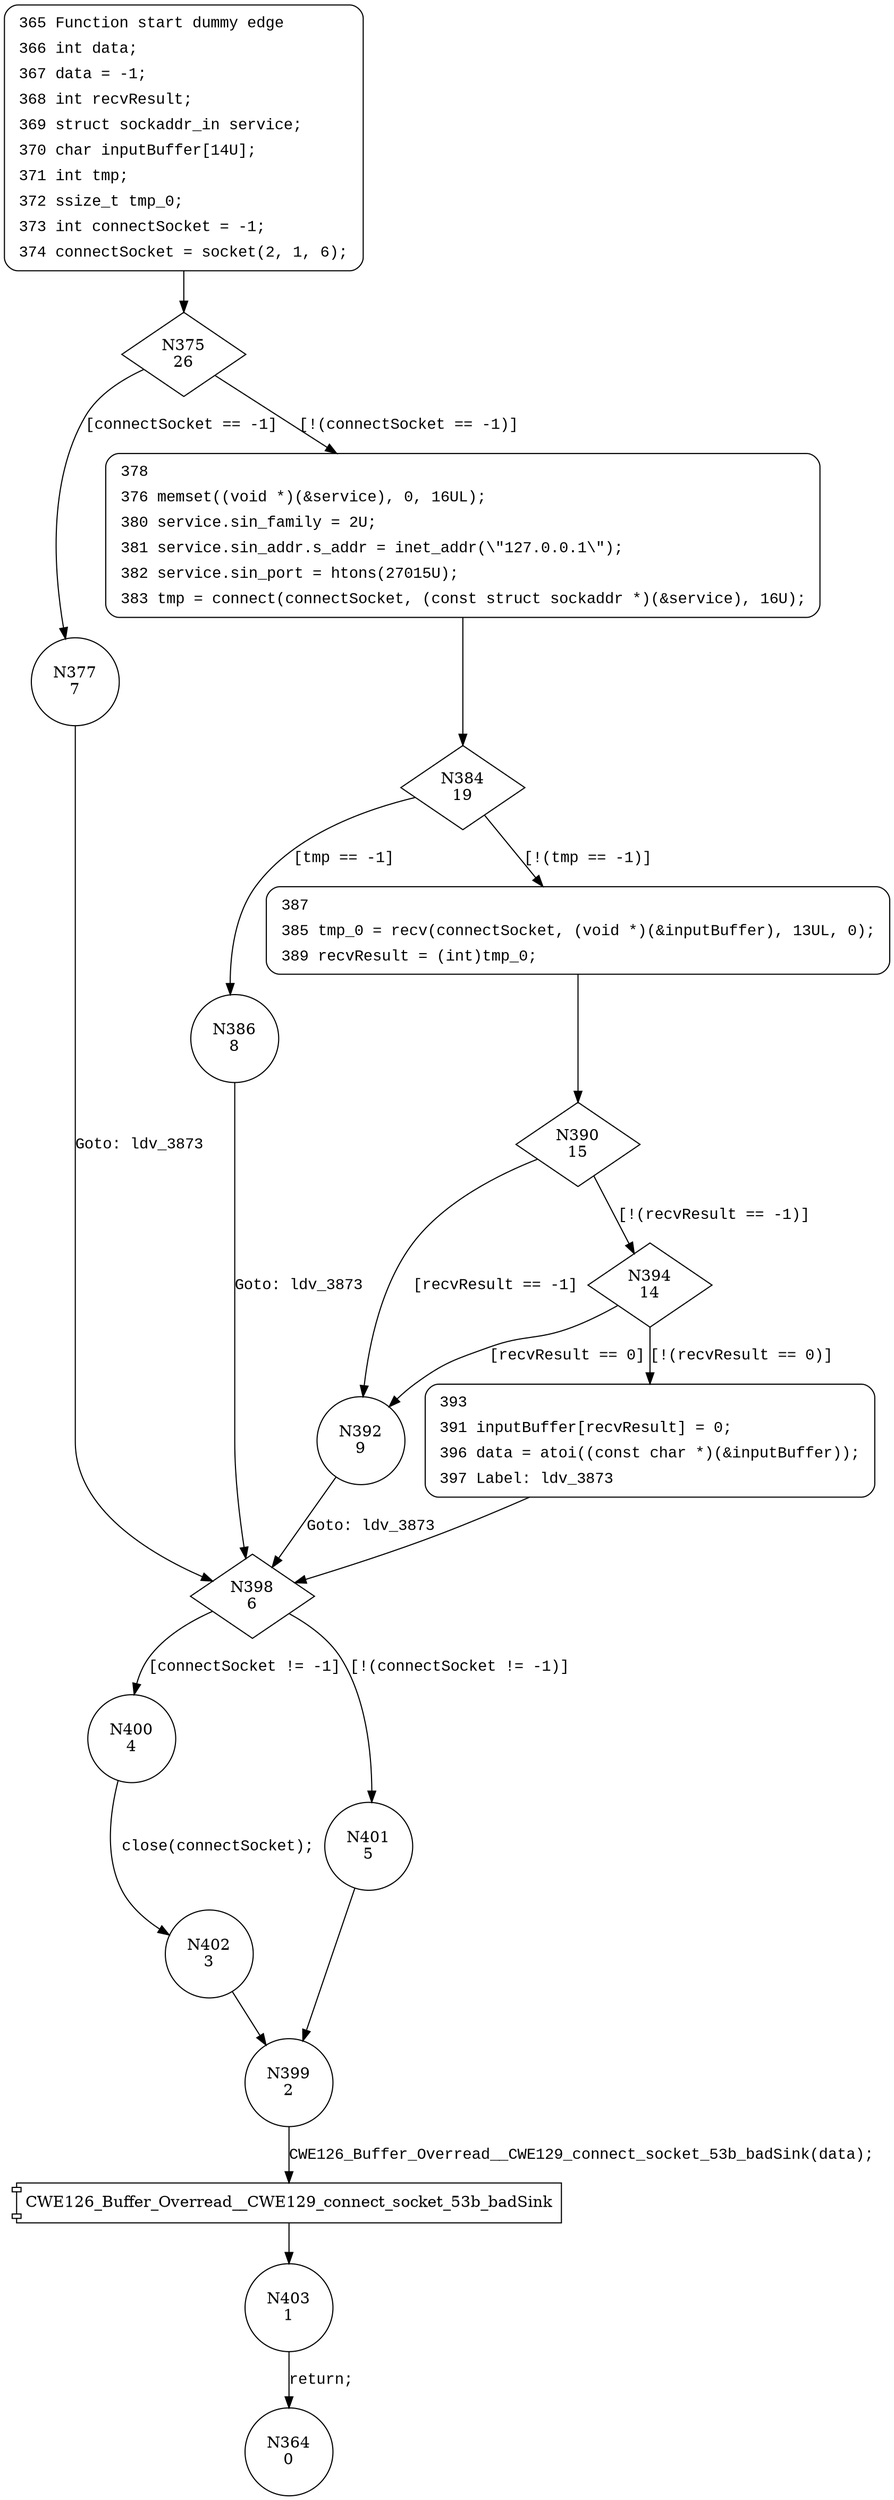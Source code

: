 digraph CWE126_Buffer_Overread__CWE129_connect_socket_53_bad {
375 [shape="diamond" label="N375\n26"]
377 [shape="circle" label="N377\n7"]
378 [shape="circle" label="N378\n25"]
384 [shape="diamond" label="N384\n19"]
386 [shape="circle" label="N386\n8"]
387 [shape="circle" label="N387\n18"]
390 [shape="diamond" label="N390\n15"]
392 [shape="circle" label="N392\n9"]
394 [shape="diamond" label="N394\n14"]
393 [shape="circle" label="N393\n13"]
398 [shape="diamond" label="N398\n6"]
400 [shape="circle" label="N400\n4"]
401 [shape="circle" label="N401\n5"]
399 [shape="circle" label="N399\n2"]
403 [shape="circle" label="N403\n1"]
402 [shape="circle" label="N402\n3"]
364 [shape="circle" label="N364\n0"]
365 [style="filled,bold" penwidth="1" fillcolor="white" fontname="Courier New" shape="Mrecord" label=<<table border="0" cellborder="0" cellpadding="3" bgcolor="white"><tr><td align="right">365</td><td align="left">Function start dummy edge</td></tr><tr><td align="right">366</td><td align="left">int data;</td></tr><tr><td align="right">367</td><td align="left">data = -1;</td></tr><tr><td align="right">368</td><td align="left">int recvResult;</td></tr><tr><td align="right">369</td><td align="left">struct sockaddr_in service;</td></tr><tr><td align="right">370</td><td align="left">char inputBuffer[14U];</td></tr><tr><td align="right">371</td><td align="left">int tmp;</td></tr><tr><td align="right">372</td><td align="left">ssize_t tmp_0;</td></tr><tr><td align="right">373</td><td align="left">int connectSocket = -1;</td></tr><tr><td align="right">374</td><td align="left">connectSocket = socket(2, 1, 6);</td></tr></table>>]
365 -> 375[label=""]
378 [style="filled,bold" penwidth="1" fillcolor="white" fontname="Courier New" shape="Mrecord" label=<<table border="0" cellborder="0" cellpadding="3" bgcolor="white"><tr><td align="right">378</td><td align="left"></td></tr><tr><td align="right">376</td><td align="left">memset((void *)(&amp;service), 0, 16UL);</td></tr><tr><td align="right">380</td><td align="left">service.sin_family = 2U;</td></tr><tr><td align="right">381</td><td align="left">service.sin_addr.s_addr = inet_addr(\&quot;127.0.0.1\&quot;);</td></tr><tr><td align="right">382</td><td align="left">service.sin_port = htons(27015U);</td></tr><tr><td align="right">383</td><td align="left">tmp = connect(connectSocket, (const struct sockaddr *)(&amp;service), 16U);</td></tr></table>>]
378 -> 384[label=""]
387 [style="filled,bold" penwidth="1" fillcolor="white" fontname="Courier New" shape="Mrecord" label=<<table border="0" cellborder="0" cellpadding="3" bgcolor="white"><tr><td align="right">387</td><td align="left"></td></tr><tr><td align="right">385</td><td align="left">tmp_0 = recv(connectSocket, (void *)(&amp;inputBuffer), 13UL, 0);</td></tr><tr><td align="right">389</td><td align="left">recvResult = (int)tmp_0;</td></tr></table>>]
387 -> 390[label=""]
393 [style="filled,bold" penwidth="1" fillcolor="white" fontname="Courier New" shape="Mrecord" label=<<table border="0" cellborder="0" cellpadding="3" bgcolor="white"><tr><td align="right">393</td><td align="left"></td></tr><tr><td align="right">391</td><td align="left">inputBuffer[recvResult] = 0;</td></tr><tr><td align="right">396</td><td align="left">data = atoi((const char *)(&amp;inputBuffer));</td></tr><tr><td align="right">397</td><td align="left">Label: ldv_3873</td></tr></table>>]
393 -> 398[label=""]
375 -> 377 [label="[connectSocket == -1]" fontname="Courier New"]
375 -> 378 [label="[!(connectSocket == -1)]" fontname="Courier New"]
384 -> 386 [label="[tmp == -1]" fontname="Courier New"]
384 -> 387 [label="[!(tmp == -1)]" fontname="Courier New"]
390 -> 392 [label="[recvResult == -1]" fontname="Courier New"]
390 -> 394 [label="[!(recvResult == -1)]" fontname="Courier New"]
394 -> 392 [label="[recvResult == 0]" fontname="Courier New"]
394 -> 393 [label="[!(recvResult == 0)]" fontname="Courier New"]
398 -> 400 [label="[connectSocket != -1]" fontname="Courier New"]
398 -> 401 [label="[!(connectSocket != -1)]" fontname="Courier New"]
100026 [shape="component" label="CWE126_Buffer_Overread__CWE129_connect_socket_53b_badSink"]
399 -> 100026 [label="CWE126_Buffer_Overread__CWE129_connect_socket_53b_badSink(data);" fontname="Courier New"]
100026 -> 403 [label="" fontname="Courier New"]
400 -> 402 [label="close(connectSocket);" fontname="Courier New"]
392 -> 398 [label="Goto: ldv_3873" fontname="Courier New"]
377 -> 398 [label="Goto: ldv_3873" fontname="Courier New"]
401 -> 399 [label="" fontname="Courier New"]
403 -> 364 [label="return;" fontname="Courier New"]
402 -> 399 [label="" fontname="Courier New"]
386 -> 398 [label="Goto: ldv_3873" fontname="Courier New"]
}
